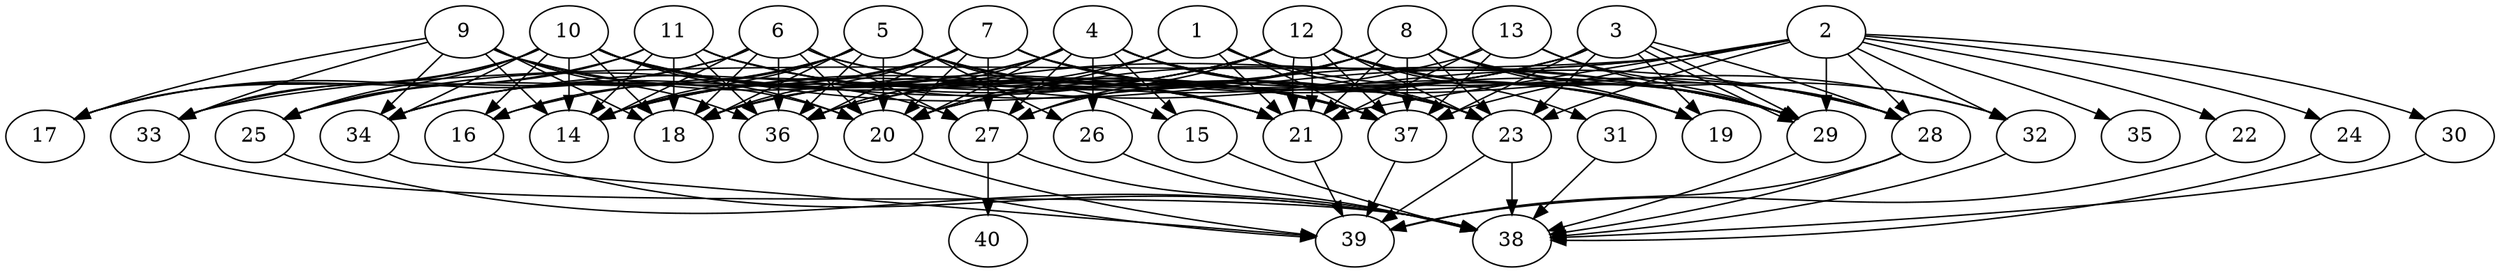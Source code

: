 // DAG automatically generated by daggen at Tue Aug  6 16:28:35 2019
// ./daggen --dot -n 40 --ccr 0.4 --fat 0.8 --regular 0.5 --density 0.8 --mindata 5242880 --maxdata 52428800 
digraph G {
  1 [size="125478400", alpha="0.00", expect_size="50191360"] 
  1 -> 18 [size ="50191360"]
  1 -> 20 [size ="50191360"]
  1 -> 21 [size ="50191360"]
  1 -> 23 [size ="50191360"]
  1 -> 29 [size ="50191360"]
  1 -> 37 [size ="50191360"]
  2 [size="106362880", alpha="0.11", expect_size="42545152"] 
  2 -> 20 [size ="42545152"]
  2 -> 21 [size ="42545152"]
  2 -> 22 [size ="42545152"]
  2 -> 23 [size ="42545152"]
  2 -> 24 [size ="42545152"]
  2 -> 28 [size ="42545152"]
  2 -> 29 [size ="42545152"]
  2 -> 30 [size ="42545152"]
  2 -> 32 [size ="42545152"]
  2 -> 33 [size ="42545152"]
  2 -> 35 [size ="42545152"]
  2 -> 36 [size ="42545152"]
  2 -> 37 [size ="42545152"]
  3 [size="13250560", alpha="0.13", expect_size="5300224"] 
  3 -> 18 [size ="5300224"]
  3 -> 19 [size ="5300224"]
  3 -> 20 [size ="5300224"]
  3 -> 23 [size ="5300224"]
  3 -> 28 [size ="5300224"]
  3 -> 29 [size ="5300224"]
  3 -> 29 [size ="5300224"]
  3 -> 36 [size ="5300224"]
  3 -> 37 [size ="5300224"]
  4 [size="109365760", alpha="0.06", expect_size="43746304"] 
  4 -> 14 [size ="43746304"]
  4 -> 15 [size ="43746304"]
  4 -> 19 [size ="43746304"]
  4 -> 20 [size ="43746304"]
  4 -> 23 [size ="43746304"]
  4 -> 26 [size ="43746304"]
  4 -> 27 [size ="43746304"]
  4 -> 28 [size ="43746304"]
  4 -> 32 [size ="43746304"]
  4 -> 34 [size ="43746304"]
  4 -> 36 [size ="43746304"]
  5 [size="70814720", alpha="0.08", expect_size="28325888"] 
  5 -> 14 [size ="28325888"]
  5 -> 15 [size ="28325888"]
  5 -> 16 [size ="28325888"]
  5 -> 18 [size ="28325888"]
  5 -> 20 [size ="28325888"]
  5 -> 21 [size ="28325888"]
  5 -> 23 [size ="28325888"]
  5 -> 25 [size ="28325888"]
  5 -> 26 [size ="28325888"]
  5 -> 34 [size ="28325888"]
  5 -> 36 [size ="28325888"]
  5 -> 37 [size ="28325888"]
  6 [size="105902080", alpha="0.00", expect_size="42360832"] 
  6 -> 14 [size ="42360832"]
  6 -> 17 [size ="42360832"]
  6 -> 18 [size ="42360832"]
  6 -> 20 [size ="42360832"]
  6 -> 23 [size ="42360832"]
  6 -> 27 [size ="42360832"]
  6 -> 28 [size ="42360832"]
  6 -> 33 [size ="42360832"]
  6 -> 36 [size ="42360832"]
  7 [size="112737280", alpha="0.18", expect_size="45094912"] 
  7 -> 14 [size ="45094912"]
  7 -> 18 [size ="45094912"]
  7 -> 19 [size ="45094912"]
  7 -> 20 [size ="45094912"]
  7 -> 27 [size ="45094912"]
  7 -> 29 [size ="45094912"]
  7 -> 34 [size ="45094912"]
  7 -> 36 [size ="45094912"]
  7 -> 37 [size ="45094912"]
  8 [size="38589440", alpha="0.17", expect_size="15435776"] 
  8 -> 14 [size ="15435776"]
  8 -> 18 [size ="15435776"]
  8 -> 19 [size ="15435776"]
  8 -> 21 [size ="15435776"]
  8 -> 23 [size ="15435776"]
  8 -> 27 [size ="15435776"]
  8 -> 29 [size ="15435776"]
  8 -> 32 [size ="15435776"]
  8 -> 37 [size ="15435776"]
  9 [size="93629440", alpha="0.04", expect_size="37451776"] 
  9 -> 14 [size ="37451776"]
  9 -> 17 [size ="37451776"]
  9 -> 18 [size ="37451776"]
  9 -> 20 [size ="37451776"]
  9 -> 21 [size ="37451776"]
  9 -> 33 [size ="37451776"]
  9 -> 34 [size ="37451776"]
  9 -> 36 [size ="37451776"]
  10 [size="66984960", alpha="0.20", expect_size="26793984"] 
  10 -> 14 [size ="26793984"]
  10 -> 16 [size ="26793984"]
  10 -> 17 [size ="26793984"]
  10 -> 18 [size ="26793984"]
  10 -> 20 [size ="26793984"]
  10 -> 21 [size ="26793984"]
  10 -> 25 [size ="26793984"]
  10 -> 27 [size ="26793984"]
  10 -> 29 [size ="26793984"]
  10 -> 33 [size ="26793984"]
  10 -> 34 [size ="26793984"]
  10 -> 37 [size ="26793984"]
  11 [size="53271040", alpha="0.18", expect_size="21308416"] 
  11 -> 14 [size ="21308416"]
  11 -> 17 [size ="21308416"]
  11 -> 18 [size ="21308416"]
  11 -> 21 [size ="21308416"]
  11 -> 25 [size ="21308416"]
  11 -> 29 [size ="21308416"]
  11 -> 36 [size ="21308416"]
  11 -> 37 [size ="21308416"]
  12 [size="54192640", alpha="0.09", expect_size="21677056"] 
  12 -> 16 [size ="21677056"]
  12 -> 19 [size ="21677056"]
  12 -> 21 [size ="21677056"]
  12 -> 21 [size ="21677056"]
  12 -> 23 [size ="21677056"]
  12 -> 25 [size ="21677056"]
  12 -> 27 [size ="21677056"]
  12 -> 28 [size ="21677056"]
  12 -> 29 [size ="21677056"]
  12 -> 31 [size ="21677056"]
  12 -> 34 [size ="21677056"]
  12 -> 37 [size ="21677056"]
  13 [size="118080000", alpha="0.14", expect_size="47232000"] 
  13 -> 14 [size ="47232000"]
  13 -> 21 [size ="47232000"]
  13 -> 28 [size ="47232000"]
  13 -> 29 [size ="47232000"]
  13 -> 37 [size ="47232000"]
  14 [size="77240320", alpha="0.08", expect_size="30896128"] 
  15 [size="114736640", alpha="0.05", expect_size="45894656"] 
  15 -> 38 [size ="45894656"]
  16 [size="42286080", alpha="0.03", expect_size="16914432"] 
  16 -> 38 [size ="16914432"]
  17 [size="43013120", alpha="0.12", expect_size="17205248"] 
  18 [size="29176320", alpha="0.01", expect_size="11670528"] 
  19 [size="126789120", alpha="0.06", expect_size="50715648"] 
  20 [size="30579200", alpha="0.15", expect_size="12231680"] 
  20 -> 39 [size ="12231680"]
  21 [size="29614080", alpha="0.03", expect_size="11845632"] 
  21 -> 39 [size ="11845632"]
  22 [size="14960640", alpha="0.08", expect_size="5984256"] 
  22 -> 39 [size ="5984256"]
  23 [size="66176000", alpha="0.12", expect_size="26470400"] 
  23 -> 38 [size ="26470400"]
  23 -> 39 [size ="26470400"]
  24 [size="28848640", alpha="0.12", expect_size="11539456"] 
  24 -> 38 [size ="11539456"]
  25 [size="76075520", alpha="0.03", expect_size="30430208"] 
  25 -> 38 [size ="30430208"]
  26 [size="106222080", alpha="0.09", expect_size="42488832"] 
  26 -> 38 [size ="42488832"]
  27 [size="125742080", alpha="0.12", expect_size="50296832"] 
  27 -> 38 [size ="50296832"]
  27 -> 40 [size ="50296832"]
  28 [size="76193280", alpha="0.19", expect_size="30477312"] 
  28 -> 38 [size ="30477312"]
  28 -> 39 [size ="30477312"]
  29 [size="80701440", alpha="0.20", expect_size="32280576"] 
  29 -> 38 [size ="32280576"]
  30 [size="115092480", alpha="0.10", expect_size="46036992"] 
  30 -> 38 [size ="46036992"]
  31 [size="86333440", alpha="0.06", expect_size="34533376"] 
  31 -> 38 [size ="34533376"]
  32 [size="106798080", alpha="0.10", expect_size="42719232"] 
  32 -> 38 [size ="42719232"]
  33 [size="33809920", alpha="0.12", expect_size="13523968"] 
  33 -> 38 [size ="13523968"]
  34 [size="103447040", alpha="0.04", expect_size="41378816"] 
  34 -> 39 [size ="41378816"]
  35 [size="58071040", alpha="0.14", expect_size="23228416"] 
  36 [size="73354240", alpha="0.09", expect_size="29341696"] 
  36 -> 39 [size ="29341696"]
  37 [size="124129280", alpha="0.08", expect_size="49651712"] 
  37 -> 39 [size ="49651712"]
  38 [size="74096640", alpha="0.11", expect_size="29638656"] 
  39 [size="66705920", alpha="0.13", expect_size="26682368"] 
  40 [size="64512000", alpha="0.17", expect_size="25804800"] 
}

